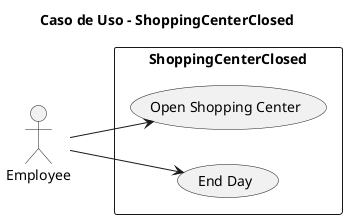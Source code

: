 @startuml
title Caso de Uso - ShoppingCenterClosed

left to right direction
actor Employee as emp

rectangle "ShoppingCenterClosed" {
    usecase "Open Shopping Center" as UC1
    usecase "End Day" as UC2
}

emp --> UC1
emp --> UC2
@enduml

